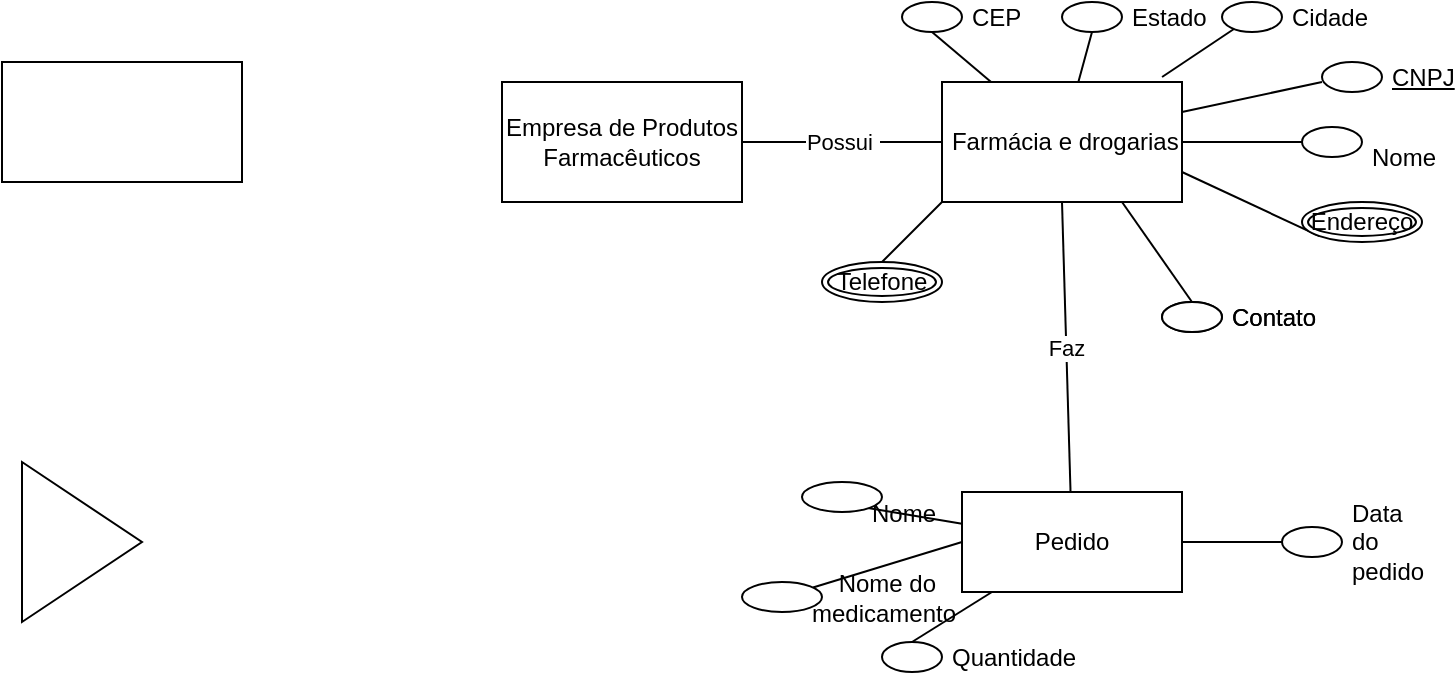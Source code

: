 <mxfile version="15.3.2" type="github"><diagram id="GIaEmFvaweHACr9sqGth" name="Page-1"><mxGraphModel dx="1422" dy="705" grid="1" gridSize="10" guides="1" tooltips="1" connect="1" arrows="1" fold="1" page="1" pageScale="1" pageWidth="827" pageHeight="1169" math="0" shadow="0"><root><mxCell id="0"/><mxCell id="1" parent="0"/><mxCell id="_OA7GtplPuDbMKdglOJy-1" value="" style="rounded=0;whiteSpace=wrap;html=1;" vertex="1" parent="1"><mxGeometry x="80" y="60" width="120" height="60" as="geometry"/></mxCell><mxCell id="_OA7GtplPuDbMKdglOJy-3" value="" style="triangle;whiteSpace=wrap;html=1;" vertex="1" parent="1"><mxGeometry x="90" y="260" width="60" height="80" as="geometry"/></mxCell><mxCell id="_OA7GtplPuDbMKdglOJy-4" value="" style="endArrow=none;html=1;entryX=0.5;entryY=1;entryDx=0;entryDy=0;" edge="1" parent="1" source="_OA7GtplPuDbMKdglOJy-6" target="_OA7GtplPuDbMKdglOJy-20"><mxGeometry width="50" height="50" relative="1" as="geometry"><mxPoint x="100" y="440" as="sourcePoint"/><mxPoint x="150" y="390" as="targetPoint"/></mxGeometry></mxCell><mxCell id="_OA7GtplPuDbMKdglOJy-8" value="Possui&amp;nbsp;" style="edgeStyle=orthogonalEdgeStyle;rounded=0;orthogonalLoop=1;jettySize=auto;html=1;endArrow=none;endFill=0;" edge="1" parent="1" source="_OA7GtplPuDbMKdglOJy-5" target="_OA7GtplPuDbMKdglOJy-6"><mxGeometry relative="1" as="geometry"/></mxCell><mxCell id="_OA7GtplPuDbMKdglOJy-5" value="Empresa de Produtos Farmacêuticos" style="rounded=0;whiteSpace=wrap;html=1;" vertex="1" parent="1"><mxGeometry x="330" y="70" width="120" height="60" as="geometry"/></mxCell><mxCell id="_OA7GtplPuDbMKdglOJy-12" value="" style="edgeStyle=orthogonalEdgeStyle;rounded=0;orthogonalLoop=1;jettySize=auto;html=1;endArrow=none;endFill=0;" edge="1" parent="1" source="_OA7GtplPuDbMKdglOJy-6" target="_OA7GtplPuDbMKdglOJy-9"><mxGeometry relative="1" as="geometry"/></mxCell><mxCell id="_OA7GtplPuDbMKdglOJy-6" value="&amp;nbsp;Farmácia e drogarias" style="rounded=0;whiteSpace=wrap;html=1;" vertex="1" parent="1"><mxGeometry x="550" y="70" width="120" height="60" as="geometry"/></mxCell><mxCell id="_OA7GtplPuDbMKdglOJy-7" value="" style="endArrow=none;html=1;entryX=0;entryY=1;entryDx=0;entryDy=0;exitX=1;exitY=0.75;exitDx=0;exitDy=0;" edge="1" parent="1" source="_OA7GtplPuDbMKdglOJy-6" target="_OA7GtplPuDbMKdglOJy-17"><mxGeometry width="50" height="50" relative="1" as="geometry"><mxPoint x="390" y="380" as="sourcePoint"/><mxPoint x="440" y="330" as="targetPoint"/></mxGeometry></mxCell><mxCell id="_OA7GtplPuDbMKdglOJy-9" value="&amp;nbsp; &amp;nbsp; Nome" style="ellipse;whiteSpace=wrap;html=1;align=left;spacingLeft=33;" vertex="1" parent="1"><mxGeometry x="730" y="92.5" width="30" height="15" as="geometry"/></mxCell><mxCell id="_OA7GtplPuDbMKdglOJy-13" value="" style="rounded=0;orthogonalLoop=1;jettySize=auto;html=1;endArrow=none;endFill=0;exitX=1;exitY=0.25;exitDx=0;exitDy=0;" edge="1" parent="1" source="_OA7GtplPuDbMKdglOJy-6"><mxGeometry relative="1" as="geometry"><mxPoint x="680" y="110" as="sourcePoint"/><mxPoint x="740" y="70" as="targetPoint"/></mxGeometry></mxCell><mxCell id="_OA7GtplPuDbMKdglOJy-14" value="&lt;u&gt;CNPJ&lt;/u&gt;" style="ellipse;whiteSpace=wrap;html=1;align=left;spacingLeft=33;" vertex="1" parent="1"><mxGeometry x="740" y="60" width="30" height="15" as="geometry"/></mxCell><mxCell id="_OA7GtplPuDbMKdglOJy-17" value="Endereço" style="ellipse;shape=doubleEllipse;margin=3;whiteSpace=wrap;html=1;align=center;" vertex="1" parent="1"><mxGeometry x="730" y="130" width="60" height="20" as="geometry"/></mxCell><mxCell id="_OA7GtplPuDbMKdglOJy-18" value="CEP" style="ellipse;whiteSpace=wrap;html=1;align=left;spacingLeft=33;" vertex="1" parent="1"><mxGeometry x="530" y="30" width="30" height="15" as="geometry"/></mxCell><mxCell id="_OA7GtplPuDbMKdglOJy-19" value="" style="endArrow=none;html=1;entryX=0.5;entryY=1;entryDx=0;entryDy=0;" edge="1" parent="1" source="_OA7GtplPuDbMKdglOJy-6" target="_OA7GtplPuDbMKdglOJy-18"><mxGeometry width="50" height="50" relative="1" as="geometry"><mxPoint x="390" y="370" as="sourcePoint"/><mxPoint x="440" y="320" as="targetPoint"/></mxGeometry></mxCell><mxCell id="_OA7GtplPuDbMKdglOJy-20" value="Estado&lt;span style=&quot;color: rgba(0 , 0 , 0 , 0) ; font-family: monospace ; font-size: 0px&quot;&gt;%3CmxGraphModel%3E%3Croot%3E%3CmxCell%20id%3D%220%22%2F%3E%3CmxCell%20id%3D%221%22%20parent%3D%220%22%2F%3E%3CmxCell%20id%3D%222%22%20value%3D%22%26lt%3Bu%26gt%3BCEP%26lt%3B%2Fu%26gt%3B%22%20style%3D%22ellipse%3BwhiteSpace%3Dwrap%3Bhtml%3D1%3Balign%3Dleft%3BspacingLeft%3D33%3B%22%20vertex%3D%221%22%20parent%3D%221%22%3E%3CmxGeometry%20x%3D%22530%22%20y%3D%2230%22%20width%3D%2230%22%20height%3D%2215%22%20as%3D%22geometry%22%2F%3E%3C%2FmxCell%3E%3C%2Froot%3E%3C%2FmxGraphModel%3E&lt;/span&gt;" style="ellipse;whiteSpace=wrap;html=1;align=left;spacingLeft=33;" vertex="1" parent="1"><mxGeometry x="610" y="30" width="30" height="15" as="geometry"/></mxCell><mxCell id="_OA7GtplPuDbMKdglOJy-23" value="" style="edgeStyle=none;rounded=0;orthogonalLoop=1;jettySize=auto;html=1;endArrow=none;endFill=0;entryX=0.917;entryY=-0.042;entryDx=0;entryDy=0;entryPerimeter=0;" edge="1" parent="1" source="_OA7GtplPuDbMKdglOJy-22" target="_OA7GtplPuDbMKdglOJy-6"><mxGeometry relative="1" as="geometry"/></mxCell><mxCell id="_OA7GtplPuDbMKdglOJy-22" value="Cidade" style="ellipse;whiteSpace=wrap;html=1;align=left;spacingLeft=33;" vertex="1" parent="1"><mxGeometry x="690" y="30" width="30" height="15" as="geometry"/></mxCell><mxCell id="_OA7GtplPuDbMKdglOJy-24" value="Telefone" style="ellipse;shape=doubleEllipse;margin=3;whiteSpace=wrap;html=1;align=center;" vertex="1" parent="1"><mxGeometry x="490" y="160" width="60" height="20" as="geometry"/></mxCell><mxCell id="_OA7GtplPuDbMKdglOJy-25" value="" style="endArrow=none;html=1;entryX=0;entryY=1;entryDx=0;entryDy=0;exitX=0.5;exitY=0;exitDx=0;exitDy=0;" edge="1" parent="1" source="_OA7GtplPuDbMKdglOJy-24" target="_OA7GtplPuDbMKdglOJy-6"><mxGeometry width="50" height="50" relative="1" as="geometry"><mxPoint x="530" y="150" as="sourcePoint"/><mxPoint x="440" y="320" as="targetPoint"/></mxGeometry></mxCell><mxCell id="_OA7GtplPuDbMKdglOJy-26" style="edgeStyle=none;rounded=0;orthogonalLoop=1;jettySize=auto;html=1;entryX=0.5;entryY=0;entryDx=0;entryDy=0;endArrow=none;endFill=0;" edge="1" parent="1" source="_OA7GtplPuDbMKdglOJy-24" target="_OA7GtplPuDbMKdglOJy-24"><mxGeometry relative="1" as="geometry"/></mxCell><mxCell id="_OA7GtplPuDbMKdglOJy-27" value="Contato" style="ellipse;whiteSpace=wrap;html=1;align=left;spacingLeft=33;" vertex="1" parent="1"><mxGeometry x="660" y="180" width="30" height="15" as="geometry"/></mxCell><mxCell id="_OA7GtplPuDbMKdglOJy-31" value="Contato" style="ellipse;whiteSpace=wrap;html=1;align=left;spacingLeft=33;" vertex="1" parent="1"><mxGeometry x="660" y="180" width="30" height="15" as="geometry"/></mxCell><mxCell id="_OA7GtplPuDbMKdglOJy-32" value="" style="endArrow=none;html=1;entryX=0.75;entryY=1;entryDx=0;entryDy=0;exitX=0.5;exitY=0;exitDx=0;exitDy=0;" edge="1" parent="1" source="_OA7GtplPuDbMKdglOJy-31" target="_OA7GtplPuDbMKdglOJy-6"><mxGeometry width="50" height="50" relative="1" as="geometry"><mxPoint x="390" y="370" as="sourcePoint"/><mxPoint x="440" y="320" as="targetPoint"/></mxGeometry></mxCell><mxCell id="_OA7GtplPuDbMKdglOJy-37" style="edgeStyle=none;rounded=0;orthogonalLoop=1;jettySize=auto;html=1;entryX=0;entryY=0.5;entryDx=0;entryDy=0;endArrow=none;endFill=0;" edge="1" parent="1" source="_OA7GtplPuDbMKdglOJy-33" target="_OA7GtplPuDbMKdglOJy-35"><mxGeometry relative="1" as="geometry"/></mxCell><mxCell id="_OA7GtplPuDbMKdglOJy-39" style="edgeStyle=none;rounded=0;orthogonalLoop=1;jettySize=auto;html=1;exitX=1;exitY=0.5;exitDx=0;exitDy=0;endArrow=none;endFill=0;" edge="1" parent="1" source="_OA7GtplPuDbMKdglOJy-33" target="_OA7GtplPuDbMKdglOJy-38"><mxGeometry relative="1" as="geometry"/></mxCell><mxCell id="_OA7GtplPuDbMKdglOJy-42" style="edgeStyle=none;rounded=0;orthogonalLoop=1;jettySize=auto;html=1;exitX=0;exitY=0.5;exitDx=0;exitDy=0;endArrow=none;endFill=0;" edge="1" parent="1" source="_OA7GtplPuDbMKdglOJy-33" target="_OA7GtplPuDbMKdglOJy-40"><mxGeometry relative="1" as="geometry"/></mxCell><mxCell id="_OA7GtplPuDbMKdglOJy-46" style="edgeStyle=none;rounded=0;orthogonalLoop=1;jettySize=auto;html=1;entryX=0.5;entryY=0;entryDx=0;entryDy=0;endArrow=none;endFill=0;" edge="1" parent="1" source="_OA7GtplPuDbMKdglOJy-33" target="_OA7GtplPuDbMKdglOJy-45"><mxGeometry relative="1" as="geometry"/></mxCell><mxCell id="_OA7GtplPuDbMKdglOJy-33" value="Pedido" style="rounded=0;whiteSpace=wrap;html=1;" vertex="1" parent="1"><mxGeometry x="560" y="275" width="110" height="50" as="geometry"/></mxCell><mxCell id="_OA7GtplPuDbMKdglOJy-34" value="Faz" style="endArrow=none;html=1;entryX=0.5;entryY=1;entryDx=0;entryDy=0;" edge="1" parent="1" source="_OA7GtplPuDbMKdglOJy-33" target="_OA7GtplPuDbMKdglOJy-6"><mxGeometry width="50" height="50" relative="1" as="geometry"><mxPoint x="390" y="370" as="sourcePoint"/><mxPoint x="440" y="320" as="targetPoint"/></mxGeometry></mxCell><mxCell id="_OA7GtplPuDbMKdglOJy-35" value="&amp;nbsp; &amp;nbsp; Nome" style="ellipse;whiteSpace=wrap;html=1;align=left;spacingLeft=33;" vertex="1" parent="1"><mxGeometry x="480" y="270" width="40" height="15" as="geometry"/></mxCell><mxCell id="_OA7GtplPuDbMKdglOJy-36" style="edgeStyle=none;rounded=0;orthogonalLoop=1;jettySize=auto;html=1;entryX=0;entryY=0;entryDx=0;entryDy=0;endArrow=none;endFill=0;" edge="1" parent="1" source="_OA7GtplPuDbMKdglOJy-35" target="_OA7GtplPuDbMKdglOJy-35"><mxGeometry relative="1" as="geometry"/></mxCell><mxCell id="_OA7GtplPuDbMKdglOJy-38" value="Data do pedido" style="ellipse;whiteSpace=wrap;html=1;align=left;spacingLeft=33;" vertex="1" parent="1"><mxGeometry x="720" y="292.5" width="30" height="15" as="geometry"/></mxCell><mxCell id="_OA7GtplPuDbMKdglOJy-40" value="&amp;nbsp; &amp;nbsp; Nome do medicamento" style="ellipse;whiteSpace=wrap;html=1;align=left;spacingLeft=33;" vertex="1" parent="1"><mxGeometry x="450" y="320" width="40" height="15" as="geometry"/></mxCell><mxCell id="_OA7GtplPuDbMKdglOJy-45" value="Quantidade" style="ellipse;whiteSpace=wrap;html=1;align=left;spacingLeft=33;" vertex="1" parent="1"><mxGeometry x="520" y="350" width="30" height="15" as="geometry"/></mxCell></root></mxGraphModel></diagram></mxfile>